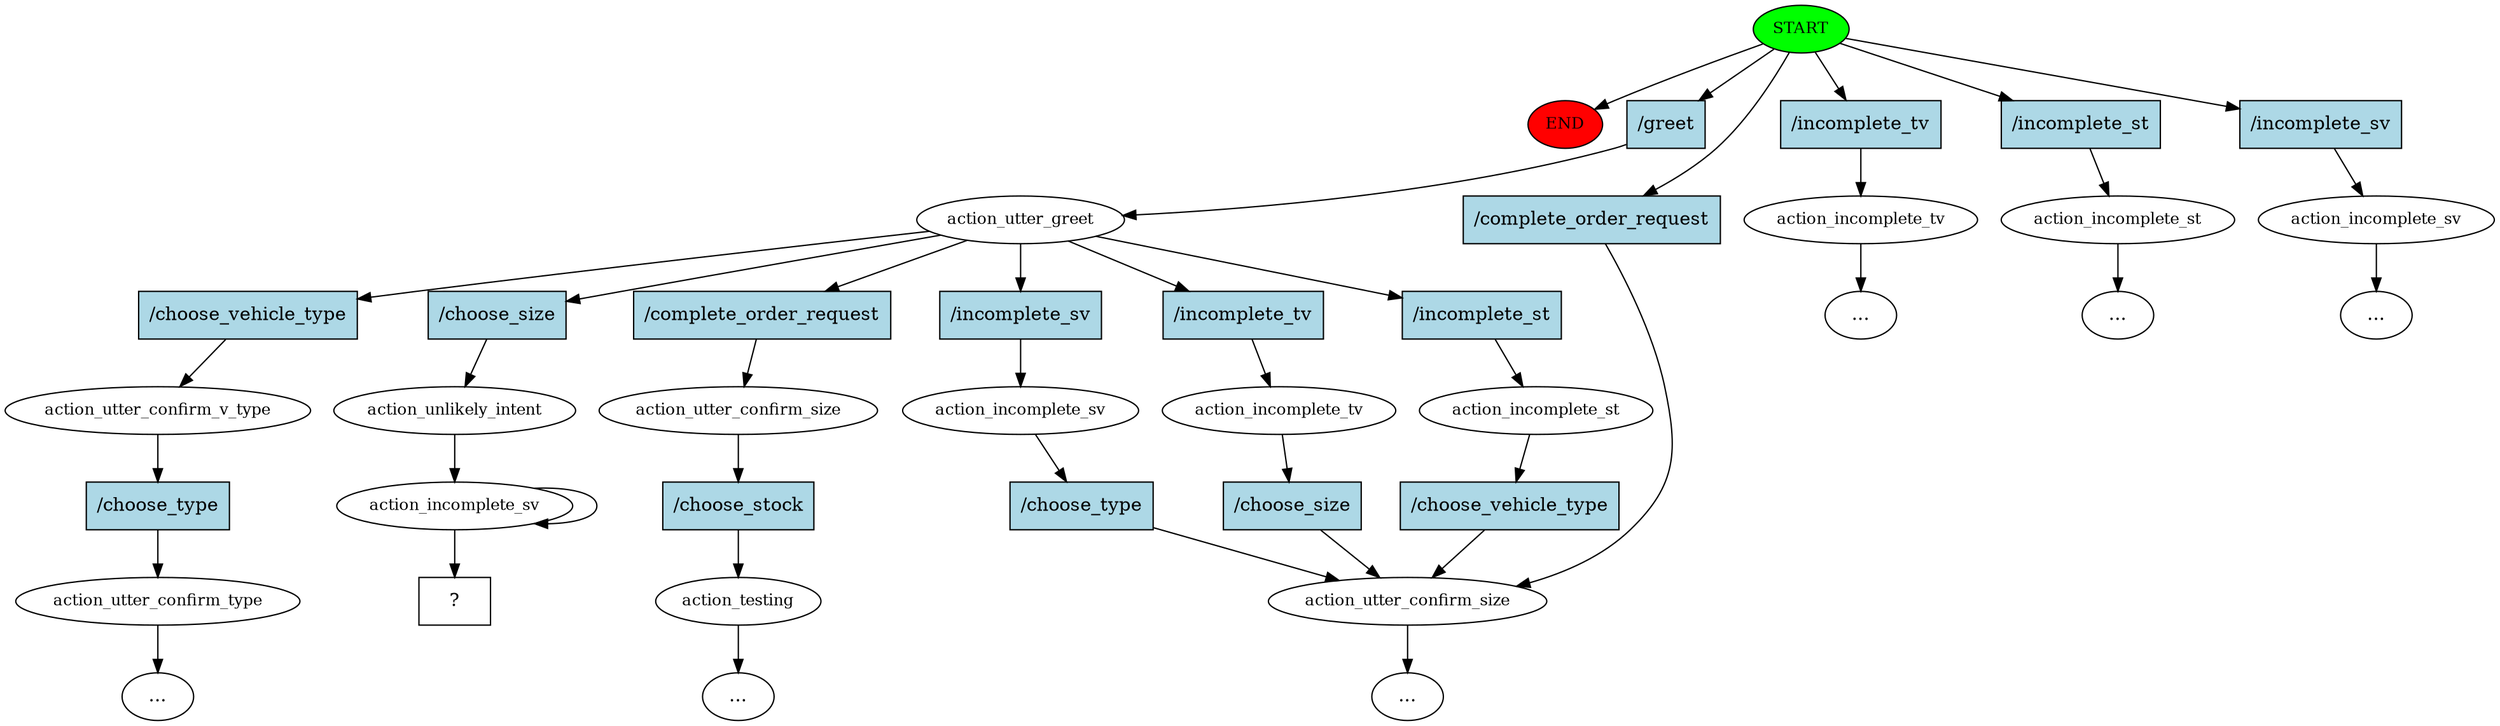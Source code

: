 digraph  {
0 [class="start active", fillcolor=green, fontsize=12, label=START, style=filled];
"-1" [class=end, fillcolor=red, fontsize=12, label=END, style=filled];
1 [class=active, fontsize=12, label=action_utter_greet];
2 [class="", fontsize=12, label=action_incomplete_sv];
3 [class="", fontsize=12, label=action_utter_confirm_size];
5 [class="", fontsize=12, label=action_utter_confirm_size];
6 [class="", fontsize=12, label=action_testing];
"-4" [class=ellipsis, label="..."];
8 [class="", fontsize=12, label=action_incomplete_tv];
11 [class="", fontsize=12, label=action_incomplete_st];
17 [class="", fontsize=12, label=action_utter_confirm_v_type];
18 [class="", fontsize=12, label=action_utter_confirm_type];
"-11" [class=ellipsis, label="..."];
"-12" [class=ellipsis, label="..."];
29 [class="", fontsize=12, label=action_incomplete_tv];
"-13" [class=ellipsis, label="..."];
30 [class="", fontsize=12, label=action_incomplete_st];
"-14" [class=ellipsis, label="..."];
31 [class="", fontsize=12, label=action_incomplete_sv];
"-15" [class=ellipsis, label="..."];
33 [class=active, fontsize=12, label=action_unlikely_intent];
34 [class=active, fontsize=12, label=action_incomplete_sv];
36 [class="intent dashed active", label="  ?  ", shape=rect];
37 [class="intent active", fillcolor=lightblue, label="/greet", shape=rect, style=filled];
38 [class=intent, fillcolor=lightblue, label="/incomplete_tv", shape=rect, style=filled];
39 [class=intent, fillcolor=lightblue, label="/incomplete_st", shape=rect, style=filled];
40 [class=intent, fillcolor=lightblue, label="/incomplete_sv", shape=rect, style=filled];
41 [class=intent, fillcolor=lightblue, label="/complete_order_request", shape=rect, style=filled];
42 [class=intent, fillcolor=lightblue, label="/incomplete_sv", shape=rect, style=filled];
43 [class=intent, fillcolor=lightblue, label="/complete_order_request", shape=rect, style=filled];
44 [class=intent, fillcolor=lightblue, label="/incomplete_tv", shape=rect, style=filled];
45 [class=intent, fillcolor=lightblue, label="/incomplete_st", shape=rect, style=filled];
46 [class=intent, fillcolor=lightblue, label="/choose_vehicle_type", shape=rect, style=filled];
47 [class="intent active", fillcolor=lightblue, label="/choose_size", shape=rect, style=filled];
48 [class=intent, fillcolor=lightblue, label="/choose_type", shape=rect, style=filled];
49 [class=intent, fillcolor=lightblue, label="/choose_stock", shape=rect, style=filled];
50 [class=intent, fillcolor=lightblue, label="/choose_size", shape=rect, style=filled];
51 [class=intent, fillcolor=lightblue, label="/choose_vehicle_type", shape=rect, style=filled];
52 [class=intent, fillcolor=lightblue, label="/choose_type", shape=rect, style=filled];
0 -> "-1"  [class="", key=NONE, label=""];
0 -> 37  [class=active, key=0];
0 -> 38  [class="", key=0];
0 -> 39  [class="", key=0];
0 -> 40  [class="", key=0];
0 -> 41  [class="", key=0];
1 -> 42  [class="", key=0];
1 -> 43  [class="", key=0];
1 -> 44  [class="", key=0];
1 -> 45  [class="", key=0];
1 -> 46  [class="", key=0];
1 -> 47  [class=active, key=0];
2 -> 48  [class="", key=0];
3 -> "-12"  [class="", key=NONE, label=""];
5 -> 49  [class="", key=0];
6 -> "-4"  [class="", key=NONE, label=""];
8 -> 50  [class="", key=0];
11 -> 51  [class="", key=0];
17 -> 52  [class="", key=0];
18 -> "-11"  [class="", key=NONE, label=""];
29 -> "-13"  [class="", key=NONE, label=""];
30 -> "-14"  [class="", key=NONE, label=""];
31 -> "-15"  [class="", key=NONE, label=""];
33 -> 34  [class=active, key=NONE, label=""];
34 -> 36  [class=active, key=NONE, label=""];
34 -> 34  [class=active, key=NONE, label=""];
37 -> 1  [class=active, key=0];
38 -> 29  [class="", key=0];
39 -> 30  [class="", key=0];
40 -> 31  [class="", key=0];
41 -> 3  [class="", key=0];
42 -> 2  [class="", key=0];
43 -> 5  [class="", key=0];
44 -> 8  [class="", key=0];
45 -> 11  [class="", key=0];
46 -> 17  [class="", key=0];
47 -> 33  [class=active, key=0];
48 -> 3  [class="", key=0];
49 -> 6  [class="", key=0];
50 -> 3  [class="", key=0];
51 -> 3  [class="", key=0];
52 -> 18  [class="", key=0];
}
